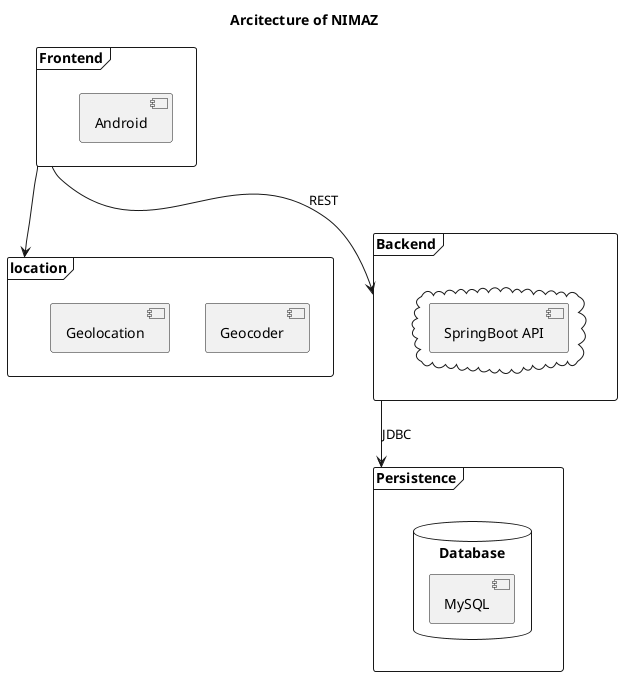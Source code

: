 @startuml
'https://plantuml.com/component-diagram
title Arcitecture of NIMAZ

frame "Frontend" as frontend{
[Android]
}

frame location {
[Geocoder]
[Geolocation]
}

frame "Backend" as backend{
cloud {
  component "SpringBoot API" as server
}
}

frame "Persistence" as persistence{

database "Database" as db{
  component "MySQL" as mysql
}
}

frontend --> location

frontend --> backend : REST
backend --> persistence : JDBC

'end
@enduml